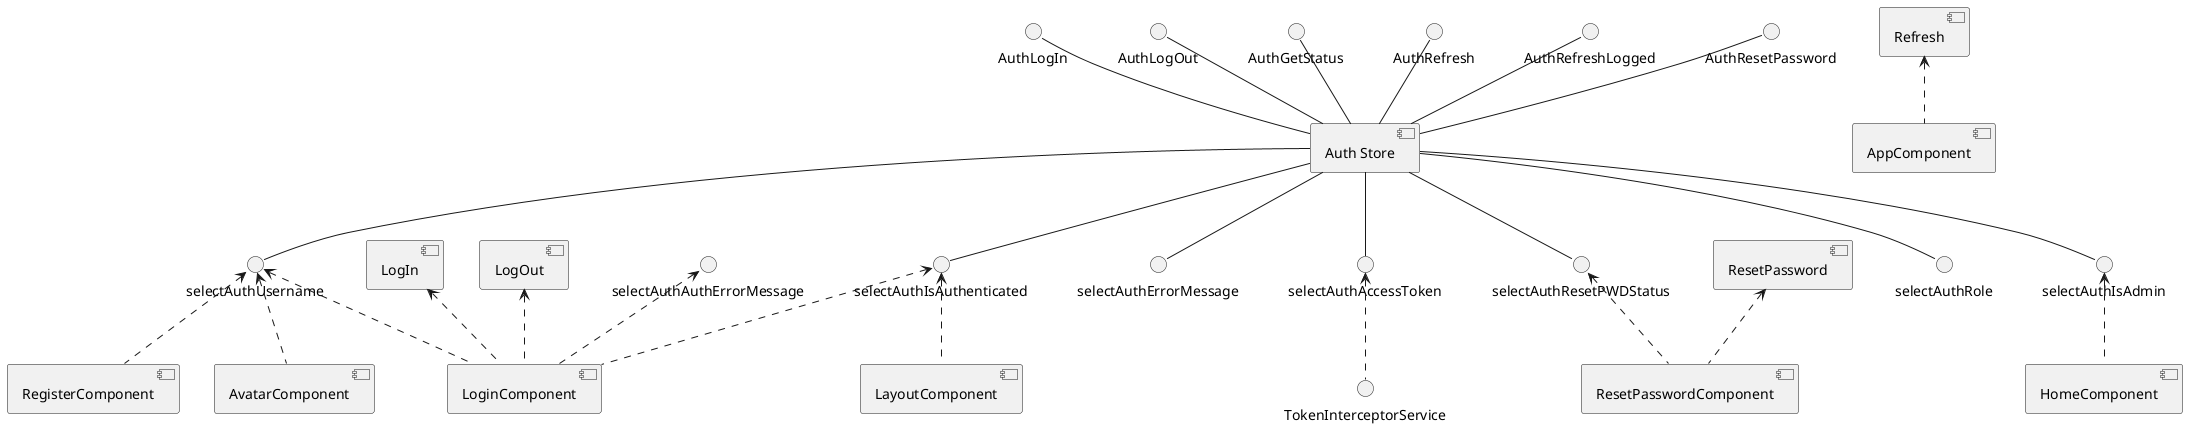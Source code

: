' -----------------------------------------------------------------------------------------------------------
```puml
@startuml auth_store_component
    ' Auth
    [Auth Store]
    AuthLogIn -- [Auth Store]
    AuthLogOut -- [Auth Store]
    AuthGetStatus -- [Auth Store]
    AuthRefresh -- [Auth Store]
    AuthRefreshLogged -- [Auth Store]
    AuthResetPassword -- [Auth Store]
    [Auth Store] -- selectAuthIsAuthenticated
    [Auth Store] -- selectAuthUsername
    [Auth Store] -- selectAuthErrorMessage
    [Auth Store] -- selectAuthAccessToken
    [Auth Store] -- selectAuthResetPWDStatus
    [Auth Store] -- selectAuthRole
    [Auth Store] -- selectAuthIsAdmin

    [LogIn] <.. [LoginComponent]
    [LogOut] <.. [LoginComponent]
    [Refresh] <.. [AppComponent]

    [ResetPassword] <.. [ResetPasswordComponent]
    selectAuthIsAuthenticated <.. [LoginComponent]
    selectAuthIsAuthenticated <.. [LayoutComponent]
    selectAuthUsername <.. [LoginComponent]
    selectAuthUsername <.. [RegisterComponent]
    selectAuthUsername <.. [AvatarComponent]
    selectAuthAuthErrorMessage <.. [LoginComponent]
    selectAuthAccessToken <.. TokenInterceptorService
    selectAuthResetPWDStatus <.. [ResetPasswordComponent]
    selectAuthIsAdmin <.. [HomeComponent]
@enduml
```

' -----------------------------------------------------------------------------------------------------------
```puml
@startuml core_store_component
    [Core Store]
    CoreGetUsersPermissions -- [Core Store]
    CoreGetUsers -- [Core Store]
    CoreGetUser -- [Core Store]
    CoreGetSVGSet -- [Core Store]

    [Core Store] -- selectCoreLoggedInUser
    [Core Store] -- selectCoreUserPermissions
    [Core Store] -- selectCoreUserList
    [Core Store] -- selectCoreServerStatus
    [Core Store] -- selectCoreSVGAgnosticOrSemanticSymbolSet

    [CollectionsComponent] ..> CoreGetUser
    [TrainingSetsComponent] ..> CoreGetUser

    [PermissionsComponent] ..> CoreGetUsersPermissions
    [PermissionsComponent] ..> CoreGetUsers

    [AgnosticRepresentationComponent] ..> CoreGetSVGSet
    [SemanticRepresentationComponent] ..> CoreGetSVGSet

    [ServerStateComponent] ..> CoreGetServerStatus

    selectCoreLoggedInUser <.. [CollectionsComponent]
    selectCoreLoggedInUser <.. [TrainingSetsComponent]
    
    selectCoreUserPermissions <.. [PermissionsComponent]
    selectCoreUserList <.. [PermissionsComponent]

    selectCoreServerStatus <.. [ServerStateComponent]
    selectCoreSVGAgnosticOrSemanticSymbolSet <.. [AgnosticRepresentationComponent]
    selectCoreSVGAgnosticOrSemanticSymbolSet <.. [SemanticRepresentationComponent]
    
@enduml
```

' -----------------------------------------------------------------------------------------------------------
```puml
@startuml model_class
entity Entity {
    id: number
}
note top of Entity : To minimize the number of lines in the diagram\nall classes deriving Entity are drawn with an E inside a circle as this class Entity

class User {
    username: string
}

entity Document {
  name: string
  path: string
  thumbnailBase64Encoding: string
  comments: string
  imagesOrdering: string
  notationType: string
  manuscriptType: string
  composer: string
}
entity Collection {
  name[0..1]: string
  comments[0..1]: string
  parentId[0..1]: number
  thumbnailBase64Encoding[0..1]: string
}

entity Image {
  documentId: number
  filename: string
}


entity Page {
}


entity Part {
  name: string
  comments[0..1]: string
}

entity Region {
  notationType[0..1]: string 
}

note right of Region::notationType
  When it's different from the document notation type
end note


class BoundingBox {
  id [0..1]: number 
  fromX: number
  fromY: number
  toX: number
  toY: number    
}


entity AgnosticSymbol {
  positionInStaff: string
  agnosticSymbolType: string
  approximateX[0..1]: number;
  comments[0..1]: string
}

class Strokes {
}

class Point {
  time: number
  x: number
  y: number
}

entity RegionType {
  name: string
  hexargb: string
  help: string
}

entity RegionInteractionType {
    name: string
}

class Permissions {
    permission: string
}


enum EnumState {
    doublechecked
    done
    inprogress
} 
class State {
  comments: string
}


Document *--> "*" Image
Document *--> "*" Part
Document *-> "*" State
Collection *-- "*" Document
Collection *--> "*" Collection: "subcollections"

Image *-> "*" Page
Image *--> "*" State
Image -> Part 

note right of BoundingBox::id
  We may associate to a symbol, region or page
end note


Page *--> "0..1" BoundingBox
Page "0..1" *- "*" Region
Page --> "0..1" Part 

Region *--> "0..1" BoundingBox
Region *--> "*" AgnosticSymbol
Region *-> "0..1" RegionType

AgnosticSymbol *--> "0..1" BoundingBox
AgnosticSymbol *--> "0..1" Strokes
AgnosticSymbol *--> "0..1" Part


Strokes *-> "*" Stroke: strokeList
Stroke *-> "*" Point: points


RegionType --> "0..1" RegionInteractionType


Permissions -> Collection

State *--> EnumState

User --> "*" Document
User --> "*" Permissions

@enduml
```


' -----------------------------------------------------------------------------------------------------------

```puml
// ***** GUARD MECHANISM SEQUENCE DIAGRAM ****
@startuml guard_sequence
actor User
participant "/documents/collections" as urlCollections <<URL>>
participant AppRoutingModule

AuthGuardService -\\ Store: select(selectIsAuthenticated) <<async subscription>>
note right: This ngrx select will be invoked each time \n the store changes its value
Store -> AuthState: isAuthenticated
return
Store -\\ AuthGuardService
AuthGuardService --> AuthGuardService: setIsAuthenticated
 
User -> urlCollections: Go to any page in MuRET
urlCollections -> AppRoutingModule: search route starting with "documents"
AppRoutingModule -> AuthGuardService: canActivate
return

alt User has permissions
    AppRoutingModule --> DocumentsModule: <<forward request>>
    DocumentsModule --> DocumentsRoutingModule: search route /collections
    return
    control CollectionsComponent
    DocumentsModule --> CollectionsComponent
else User has not permissions
    control LoginComponent
    AppRoutingModule --> LoginComponent
end
@enduml
```

' -----------------------------------------------------------------------------------------------------------

```puml
@startuml appcomponent_class
[AppComponent] *-> [LayoutComponent]
[AppComponent] *--> Router
[AppComponent] *--> AuthStore
@enduml
```

' -----------------------------------------------------------------------------------------------------------


```puml
@startuml appcomponent_sequence
AppComponent -\\ Router: subscribe() <<async subscription>>
Router -\\ AppComponent: refresh event
create Refresh
AppComponent -> Refresh
return r
AppComponent -> AuthStore: dispatch(r)
note right: This will reload session data into the store
@enduml
```


' -----------------------------------------------------------------------------------------------------------

```puml
@startuml authentication_sequence
actor Client
participant Store
create LogIn
Store -> LogIn : new (credentials: Credentials)
LogIn -> Store: l
Client -> Store: dispatch(l)
control AuthEffects
Store -> AuthEffects: LogIn
control AuthService
AuthEffects -> AuthService: attemptAuth$(credentials)
boundary HttpClient
AuthService -> HttpClient: HTTP post '/auth/login' (credentials)
return
participant LoginSuccess
participant LogInFailure
Participant authReducers
entity AuthState
alt Success
    create LoginSuccess
    AuthEffects -> LoginSuccess: new(r: JwtResponse)
    return
    AuthEffects -> SessionData: saveSessionData(r)
    AuthEffects -> authReducers 
    authReducers -> AuthState: set values from r: JwtResponse
else Error
    create LogInFailure
    AuthEffects -> LogInFailure: new (error message)
    return
    AuthEffects -> authReducers 
    authReducers -> AuthState: set state from error message
end

@enduml
```

' -----------------------------------------------------------------------------------------------------------

```puml
@startuml corestore_class

class ServerStatusState {
    status: string
}

class APIRestServerError {
  status[0..1]: number
  message[0..1]: string
  detailedMessage[0..1]: string
  url[0..1]: string
  caller[0..1]: any
} 

CoreState *-> "0..1" RouterReducerState
CoreState *--> UserState
CoreState *--> ServerStatusState
CoreState *--> FontsState

FontsState *--> SVGSet: "svgAgnosticOrSemanticSymbolsSet"
FontsState *--> APIRestServerError

@enduml
```

' -----------------------------------------------------------------------------------------------------------
```puml
@startuml layout_component
[LayoutComponent] *-> [ServerStateComponent]
[LayoutComponent] *--> [AvatarComponent]
[LayoutComponent] *--> [RouterOutlet]
@enduml
```


' -----------------------------------------------------------------------------------------------------------
```puml
@startuml home_sequence
actor User
participant "/" as urlRoot <<URL>>
participant AppRoutingModule 
participant DocumentsRoutingModule
 
User -> urlRoot: Go to home page 
urlRoot -> AppRoutingModule: search route "/"
AppRoutingModule --> DocumentsRoutingModule: <<forward request>> 
note right: The AuthGuard allows the login
DocumentsRoutingModule --> HomeModule
control HomeComponent
HomeModule --> HomeComponent
@enduml
```